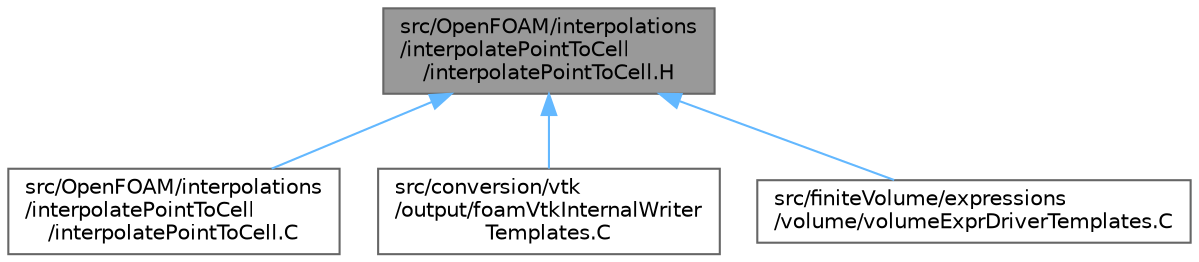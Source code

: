 digraph "src/OpenFOAM/interpolations/interpolatePointToCell/interpolatePointToCell.H"
{
 // LATEX_PDF_SIZE
  bgcolor="transparent";
  edge [fontname=Helvetica,fontsize=10,labelfontname=Helvetica,labelfontsize=10];
  node [fontname=Helvetica,fontsize=10,shape=box,height=0.2,width=0.4];
  Node1 [id="Node000001",label="src/OpenFOAM/interpolations\l/interpolatePointToCell\l/interpolatePointToCell.H",height=0.2,width=0.4,color="gray40", fillcolor="grey60", style="filled", fontcolor="black",tooltip="Interpolates (averages) the vertex values to the cell center."];
  Node1 -> Node2 [id="edge1_Node000001_Node000002",dir="back",color="steelblue1",style="solid",tooltip=" "];
  Node2 [id="Node000002",label="src/OpenFOAM/interpolations\l/interpolatePointToCell\l/interpolatePointToCell.C",height=0.2,width=0.4,color="grey40", fillcolor="white", style="filled",URL="$interpolatePointToCell_8C.html",tooltip=" "];
  Node1 -> Node3 [id="edge2_Node000001_Node000003",dir="back",color="steelblue1",style="solid",tooltip=" "];
  Node3 [id="Node000003",label="src/conversion/vtk\l/output/foamVtkInternalWriter\lTemplates.C",height=0.2,width=0.4,color="grey40", fillcolor="white", style="filled",URL="$foamVtkInternalWriterTemplates_8C.html",tooltip=" "];
  Node1 -> Node4 [id="edge3_Node000001_Node000004",dir="back",color="steelblue1",style="solid",tooltip=" "];
  Node4 [id="Node000004",label="src/finiteVolume/expressions\l/volume/volumeExprDriverTemplates.C",height=0.2,width=0.4,color="grey40", fillcolor="white", style="filled",URL="$volumeExprDriverTemplates_8C.html",tooltip=" "];
}
